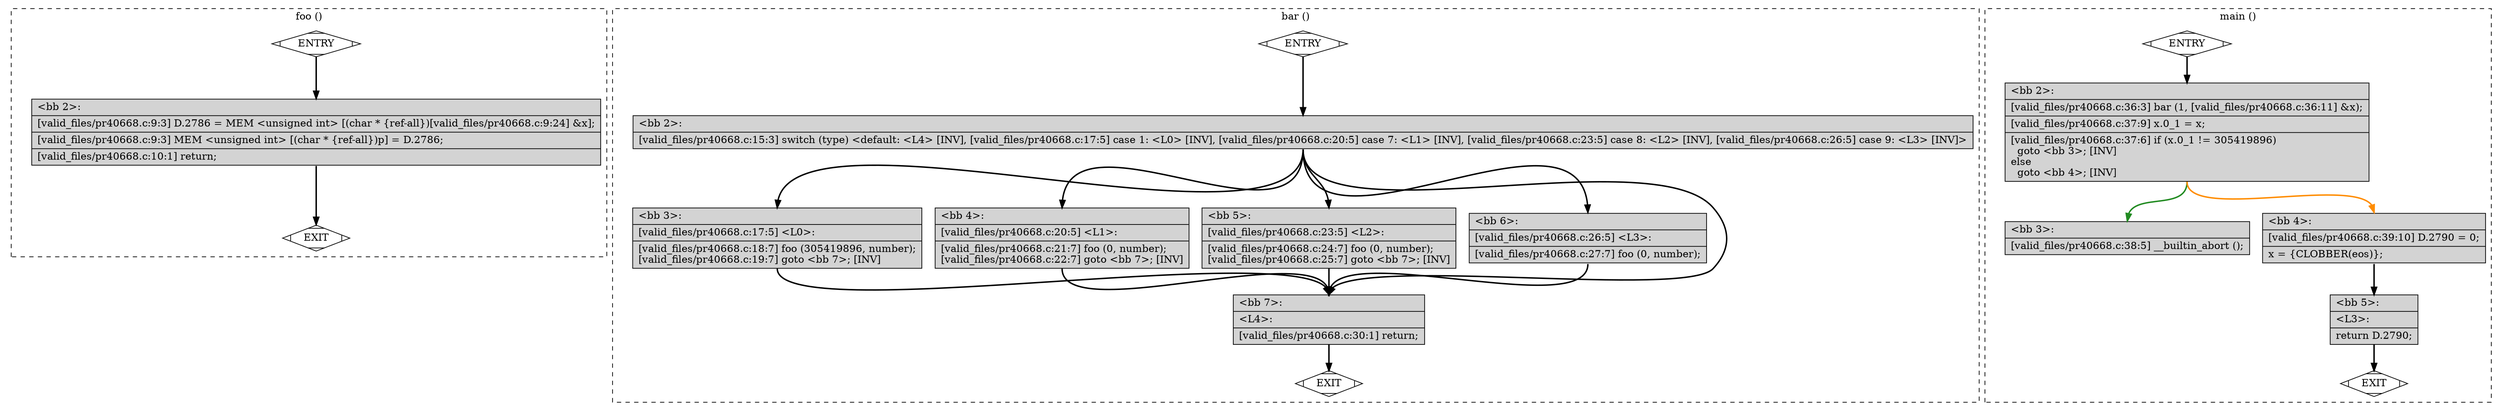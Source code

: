 digraph "a-pr40668.c.015t.cfg" {
overlap=false;
subgraph "cluster_foo" {
	style="dashed";
	color="black";
	label="foo ()";
	fn_0_basic_block_0 [shape=Mdiamond,style=filled,fillcolor=white,label="ENTRY"];

	fn_0_basic_block_1 [shape=Mdiamond,style=filled,fillcolor=white,label="EXIT"];

	fn_0_basic_block_2 [shape=record,style=filled,fillcolor=lightgrey,label="{\<bb\ 2\>:\l\
|[valid_files/pr40668.c:9:3]\ D.2786\ =\ MEM\ \<unsigned\ int\>\ [(char\ *\ \{ref-all\})[valid_files/pr40668.c:9:24]\ &x];\l\
|[valid_files/pr40668.c:9:3]\ MEM\ \<unsigned\ int\>\ [(char\ *\ \{ref-all\})p]\ =\ D.2786;\l\
|[valid_files/pr40668.c:10:1]\ return;\l\
}"];

	fn_0_basic_block_0:s -> fn_0_basic_block_2:n [style="solid,bold",color=black,weight=100,constraint=true];
	fn_0_basic_block_2:s -> fn_0_basic_block_1:n [style="solid,bold",color=black,weight=10,constraint=true];
	fn_0_basic_block_0:s -> fn_0_basic_block_1:n [style="invis",constraint=true];
}
subgraph "cluster_bar" {
	style="dashed";
	color="black";
	label="bar ()";
	fn_1_basic_block_0 [shape=Mdiamond,style=filled,fillcolor=white,label="ENTRY"];

	fn_1_basic_block_1 [shape=Mdiamond,style=filled,fillcolor=white,label="EXIT"];

	fn_1_basic_block_2 [shape=record,style=filled,fillcolor=lightgrey,label="{\<bb\ 2\>:\l\
|[valid_files/pr40668.c:15:3]\ switch\ (type)\ \<default:\ \<L4\>\ [INV],\ [valid_files/pr40668.c:17:5]\ case\ 1:\ \<L0\>\ [INV],\ [valid_files/pr40668.c:20:5]\ case\ 7:\ \<L1\>\ [INV],\ [valid_files/pr40668.c:23:5]\ case\ 8:\ \<L2\>\ [INV],\ [valid_files/pr40668.c:26:5]\ case\ 9:\ \<L3\>\ [INV]\>\l\
}"];

	fn_1_basic_block_3 [shape=record,style=filled,fillcolor=lightgrey,label="{\<bb\ 3\>:\l\
|[valid_files/pr40668.c:17:5]\ \<L0\>:\l\
|[valid_files/pr40668.c:18:7]\ foo\ (305419896,\ number);\l\
[valid_files/pr40668.c:19:7]\ goto\ \<bb\ 7\>;\ [INV]\l\
}"];

	fn_1_basic_block_4 [shape=record,style=filled,fillcolor=lightgrey,label="{\<bb\ 4\>:\l\
|[valid_files/pr40668.c:20:5]\ \<L1\>:\l\
|[valid_files/pr40668.c:21:7]\ foo\ (0,\ number);\l\
[valid_files/pr40668.c:22:7]\ goto\ \<bb\ 7\>;\ [INV]\l\
}"];

	fn_1_basic_block_5 [shape=record,style=filled,fillcolor=lightgrey,label="{\<bb\ 5\>:\l\
|[valid_files/pr40668.c:23:5]\ \<L2\>:\l\
|[valid_files/pr40668.c:24:7]\ foo\ (0,\ number);\l\
[valid_files/pr40668.c:25:7]\ goto\ \<bb\ 7\>;\ [INV]\l\
}"];

	fn_1_basic_block_6 [shape=record,style=filled,fillcolor=lightgrey,label="{\<bb\ 6\>:\l\
|[valid_files/pr40668.c:26:5]\ \<L3\>:\l\
|[valid_files/pr40668.c:27:7]\ foo\ (0,\ number);\l\
}"];

	fn_1_basic_block_7 [shape=record,style=filled,fillcolor=lightgrey,label="{\<bb\ 7\>:\l\
|\<L4\>:\l\
|[valid_files/pr40668.c:30:1]\ return;\l\
}"];

	fn_1_basic_block_0:s -> fn_1_basic_block_2:n [style="solid,bold",color=black,weight=100,constraint=true];
	fn_1_basic_block_2:s -> fn_1_basic_block_7:n [style="solid,bold",color=black,weight=10,constraint=true];
	fn_1_basic_block_2:s -> fn_1_basic_block_3:n [style="solid,bold",color=black,weight=10,constraint=true];
	fn_1_basic_block_2:s -> fn_1_basic_block_4:n [style="solid,bold",color=black,weight=10,constraint=true];
	fn_1_basic_block_2:s -> fn_1_basic_block_5:n [style="solid,bold",color=black,weight=10,constraint=true];
	fn_1_basic_block_2:s -> fn_1_basic_block_6:n [style="solid,bold",color=black,weight=10,constraint=true];
	fn_1_basic_block_3:s -> fn_1_basic_block_7:n [style="solid,bold",color=black,weight=100,constraint=true];
	fn_1_basic_block_4:s -> fn_1_basic_block_7:n [style="solid,bold",color=black,weight=100,constraint=true];
	fn_1_basic_block_5:s -> fn_1_basic_block_7:n [style="solid,bold",color=black,weight=100,constraint=true];
	fn_1_basic_block_6:s -> fn_1_basic_block_7:n [style="solid,bold",color=black,weight=100,constraint=true];
	fn_1_basic_block_7:s -> fn_1_basic_block_1:n [style="solid,bold",color=black,weight=10,constraint=true];
	fn_1_basic_block_0:s -> fn_1_basic_block_1:n [style="invis",constraint=true];
}
subgraph "cluster_main" {
	style="dashed";
	color="black";
	label="main ()";
	fn_2_basic_block_0 [shape=Mdiamond,style=filled,fillcolor=white,label="ENTRY"];

	fn_2_basic_block_1 [shape=Mdiamond,style=filled,fillcolor=white,label="EXIT"];

	fn_2_basic_block_2 [shape=record,style=filled,fillcolor=lightgrey,label="{\<bb\ 2\>:\l\
|[valid_files/pr40668.c:36:3]\ bar\ (1,\ [valid_files/pr40668.c:36:11]\ &x);\l\
|[valid_files/pr40668.c:37:9]\ x.0_1\ =\ x;\l\
|[valid_files/pr40668.c:37:6]\ if\ (x.0_1\ !=\ 305419896)\l\
\ \ goto\ \<bb\ 3\>;\ [INV]\l\
else\l\
\ \ goto\ \<bb\ 4\>;\ [INV]\l\
}"];

	fn_2_basic_block_3 [shape=record,style=filled,fillcolor=lightgrey,label="{\<bb\ 3\>:\l\
|[valid_files/pr40668.c:38:5]\ __builtin_abort\ ();\l\
}"];

	fn_2_basic_block_4 [shape=record,style=filled,fillcolor=lightgrey,label="{\<bb\ 4\>:\l\
|[valid_files/pr40668.c:39:10]\ D.2790\ =\ 0;\l\
|x\ =\ \{CLOBBER(eos)\};\l\
}"];

	fn_2_basic_block_5 [shape=record,style=filled,fillcolor=lightgrey,label="{\<bb\ 5\>:\l\
|\<L3\>:\l\
|return\ D.2790;\l\
}"];

	fn_2_basic_block_0:s -> fn_2_basic_block_2:n [style="solid,bold",color=black,weight=100,constraint=true];
	fn_2_basic_block_2:s -> fn_2_basic_block_3:n [style="solid,bold",color=forestgreen,weight=10,constraint=true];
	fn_2_basic_block_2:s -> fn_2_basic_block_4:n [style="solid,bold",color=darkorange,weight=10,constraint=true];
	fn_2_basic_block_4:s -> fn_2_basic_block_5:n [style="solid,bold",color=black,weight=100,constraint=true];
	fn_2_basic_block_5:s -> fn_2_basic_block_1:n [style="solid,bold",color=black,weight=10,constraint=true];
	fn_2_basic_block_0:s -> fn_2_basic_block_1:n [style="invis",constraint=true];
}
}
